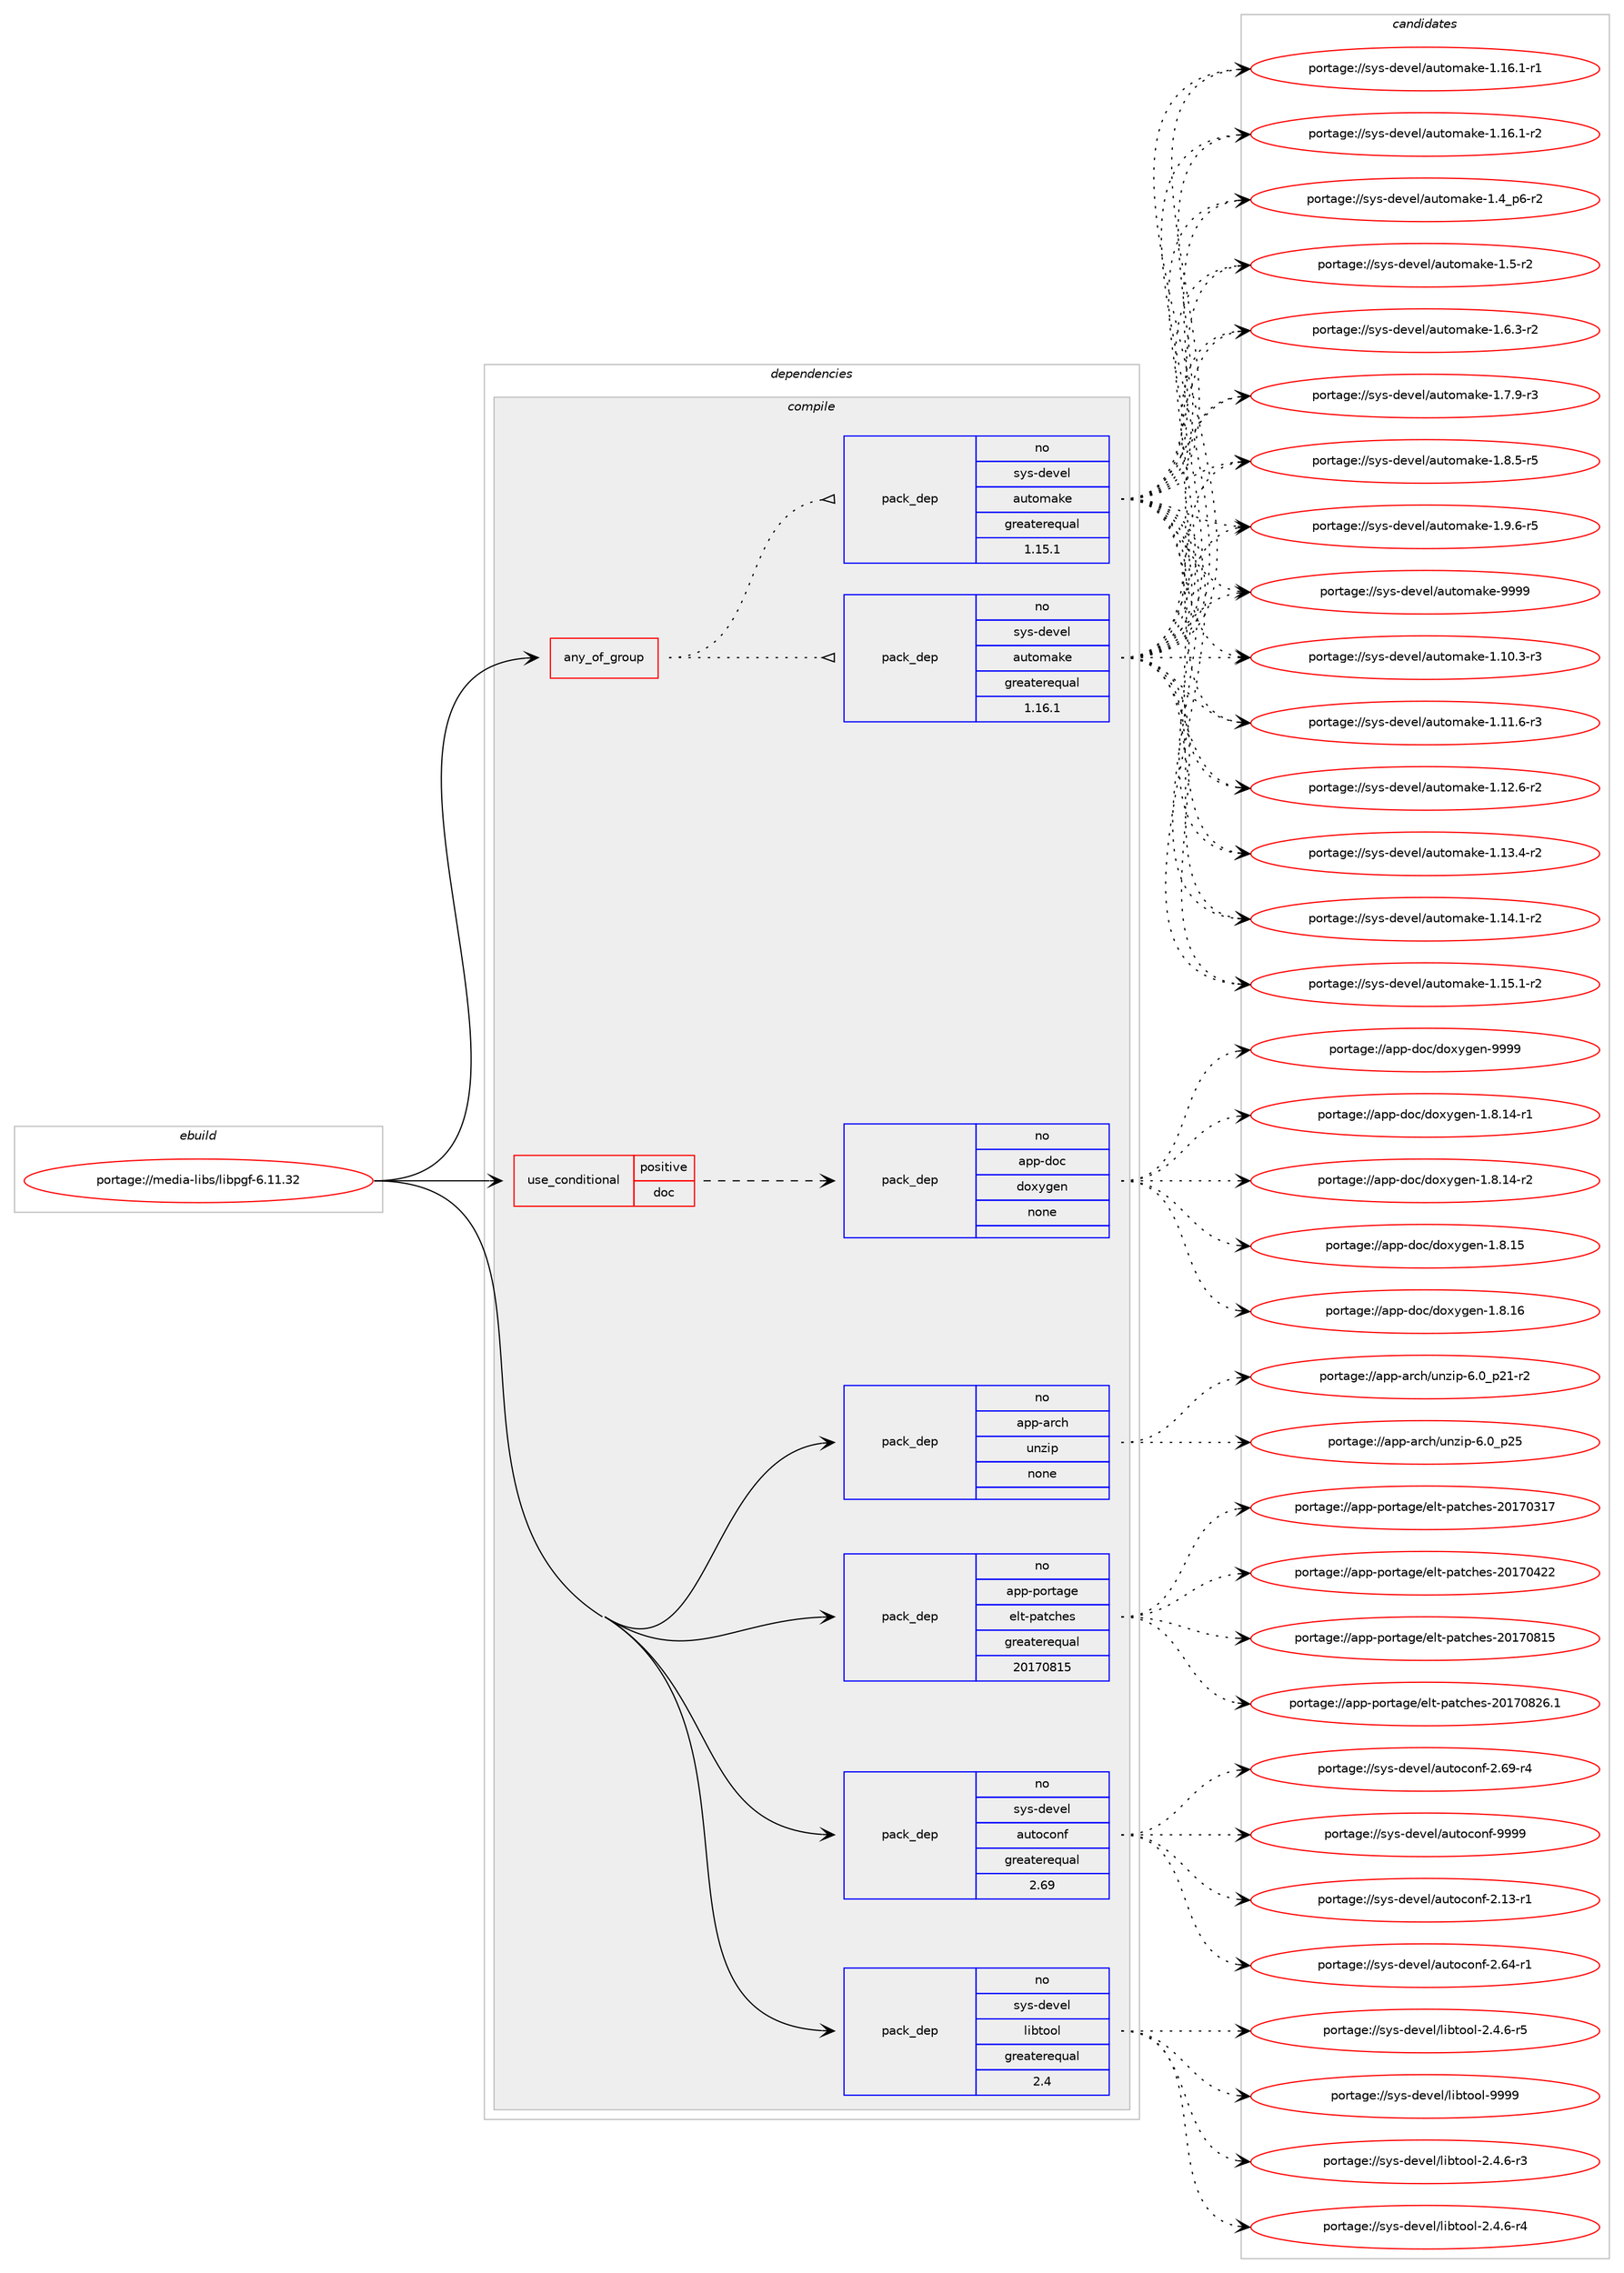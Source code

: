 digraph prolog {

# *************
# Graph options
# *************

newrank=true;
concentrate=true;
compound=true;
graph [rankdir=LR,fontname=Helvetica,fontsize=10,ranksep=1.5];#, ranksep=2.5, nodesep=0.2];
edge  [arrowhead=vee];
node  [fontname=Helvetica,fontsize=10];

# **********
# The ebuild
# **********

subgraph cluster_leftcol {
color=gray;
rank=same;
label=<<i>ebuild</i>>;
id [label="portage://media-libs/libpgf-6.11.32", color=red, width=4, href="../media-libs/libpgf-6.11.32.svg"];
}

# ****************
# The dependencies
# ****************

subgraph cluster_midcol {
color=gray;
label=<<i>dependencies</i>>;
subgraph cluster_compile {
fillcolor="#eeeeee";
style=filled;
label=<<i>compile</i>>;
subgraph any5108 {
dependency321238 [label=<<TABLE BORDER="0" CELLBORDER="1" CELLSPACING="0" CELLPADDING="4"><TR><TD CELLPADDING="10">any_of_group</TD></TR></TABLE>>, shape=none, color=red];subgraph pack235816 {
dependency321239 [label=<<TABLE BORDER="0" CELLBORDER="1" CELLSPACING="0" CELLPADDING="4" WIDTH="220"><TR><TD ROWSPAN="6" CELLPADDING="30">pack_dep</TD></TR><TR><TD WIDTH="110">no</TD></TR><TR><TD>sys-devel</TD></TR><TR><TD>automake</TD></TR><TR><TD>greaterequal</TD></TR><TR><TD>1.16.1</TD></TR></TABLE>>, shape=none, color=blue];
}
dependency321238:e -> dependency321239:w [weight=20,style="dotted",arrowhead="oinv"];
subgraph pack235817 {
dependency321240 [label=<<TABLE BORDER="0" CELLBORDER="1" CELLSPACING="0" CELLPADDING="4" WIDTH="220"><TR><TD ROWSPAN="6" CELLPADDING="30">pack_dep</TD></TR><TR><TD WIDTH="110">no</TD></TR><TR><TD>sys-devel</TD></TR><TR><TD>automake</TD></TR><TR><TD>greaterequal</TD></TR><TR><TD>1.15.1</TD></TR></TABLE>>, shape=none, color=blue];
}
dependency321238:e -> dependency321240:w [weight=20,style="dotted",arrowhead="oinv"];
}
id:e -> dependency321238:w [weight=20,style="solid",arrowhead="vee"];
subgraph cond80186 {
dependency321241 [label=<<TABLE BORDER="0" CELLBORDER="1" CELLSPACING="0" CELLPADDING="4"><TR><TD ROWSPAN="3" CELLPADDING="10">use_conditional</TD></TR><TR><TD>positive</TD></TR><TR><TD>doc</TD></TR></TABLE>>, shape=none, color=red];
subgraph pack235818 {
dependency321242 [label=<<TABLE BORDER="0" CELLBORDER="1" CELLSPACING="0" CELLPADDING="4" WIDTH="220"><TR><TD ROWSPAN="6" CELLPADDING="30">pack_dep</TD></TR><TR><TD WIDTH="110">no</TD></TR><TR><TD>app-doc</TD></TR><TR><TD>doxygen</TD></TR><TR><TD>none</TD></TR><TR><TD></TD></TR></TABLE>>, shape=none, color=blue];
}
dependency321241:e -> dependency321242:w [weight=20,style="dashed",arrowhead="vee"];
}
id:e -> dependency321241:w [weight=20,style="solid",arrowhead="vee"];
subgraph pack235819 {
dependency321243 [label=<<TABLE BORDER="0" CELLBORDER="1" CELLSPACING="0" CELLPADDING="4" WIDTH="220"><TR><TD ROWSPAN="6" CELLPADDING="30">pack_dep</TD></TR><TR><TD WIDTH="110">no</TD></TR><TR><TD>app-arch</TD></TR><TR><TD>unzip</TD></TR><TR><TD>none</TD></TR><TR><TD></TD></TR></TABLE>>, shape=none, color=blue];
}
id:e -> dependency321243:w [weight=20,style="solid",arrowhead="vee"];
subgraph pack235820 {
dependency321244 [label=<<TABLE BORDER="0" CELLBORDER="1" CELLSPACING="0" CELLPADDING="4" WIDTH="220"><TR><TD ROWSPAN="6" CELLPADDING="30">pack_dep</TD></TR><TR><TD WIDTH="110">no</TD></TR><TR><TD>app-portage</TD></TR><TR><TD>elt-patches</TD></TR><TR><TD>greaterequal</TD></TR><TR><TD>20170815</TD></TR></TABLE>>, shape=none, color=blue];
}
id:e -> dependency321244:w [weight=20,style="solid",arrowhead="vee"];
subgraph pack235821 {
dependency321245 [label=<<TABLE BORDER="0" CELLBORDER="1" CELLSPACING="0" CELLPADDING="4" WIDTH="220"><TR><TD ROWSPAN="6" CELLPADDING="30">pack_dep</TD></TR><TR><TD WIDTH="110">no</TD></TR><TR><TD>sys-devel</TD></TR><TR><TD>autoconf</TD></TR><TR><TD>greaterequal</TD></TR><TR><TD>2.69</TD></TR></TABLE>>, shape=none, color=blue];
}
id:e -> dependency321245:w [weight=20,style="solid",arrowhead="vee"];
subgraph pack235822 {
dependency321246 [label=<<TABLE BORDER="0" CELLBORDER="1" CELLSPACING="0" CELLPADDING="4" WIDTH="220"><TR><TD ROWSPAN="6" CELLPADDING="30">pack_dep</TD></TR><TR><TD WIDTH="110">no</TD></TR><TR><TD>sys-devel</TD></TR><TR><TD>libtool</TD></TR><TR><TD>greaterequal</TD></TR><TR><TD>2.4</TD></TR></TABLE>>, shape=none, color=blue];
}
id:e -> dependency321246:w [weight=20,style="solid",arrowhead="vee"];
}
subgraph cluster_compileandrun {
fillcolor="#eeeeee";
style=filled;
label=<<i>compile and run</i>>;
}
subgraph cluster_run {
fillcolor="#eeeeee";
style=filled;
label=<<i>run</i>>;
}
}

# **************
# The candidates
# **************

subgraph cluster_choices {
rank=same;
color=gray;
label=<<i>candidates</i>>;

subgraph choice235816 {
color=black;
nodesep=1;
choiceportage11512111545100101118101108479711711611110997107101454946494846514511451 [label="portage://sys-devel/automake-1.10.3-r3", color=red, width=4,href="../sys-devel/automake-1.10.3-r3.svg"];
choiceportage11512111545100101118101108479711711611110997107101454946494946544511451 [label="portage://sys-devel/automake-1.11.6-r3", color=red, width=4,href="../sys-devel/automake-1.11.6-r3.svg"];
choiceportage11512111545100101118101108479711711611110997107101454946495046544511450 [label="portage://sys-devel/automake-1.12.6-r2", color=red, width=4,href="../sys-devel/automake-1.12.6-r2.svg"];
choiceportage11512111545100101118101108479711711611110997107101454946495146524511450 [label="portage://sys-devel/automake-1.13.4-r2", color=red, width=4,href="../sys-devel/automake-1.13.4-r2.svg"];
choiceportage11512111545100101118101108479711711611110997107101454946495246494511450 [label="portage://sys-devel/automake-1.14.1-r2", color=red, width=4,href="../sys-devel/automake-1.14.1-r2.svg"];
choiceportage11512111545100101118101108479711711611110997107101454946495346494511450 [label="portage://sys-devel/automake-1.15.1-r2", color=red, width=4,href="../sys-devel/automake-1.15.1-r2.svg"];
choiceportage11512111545100101118101108479711711611110997107101454946495446494511449 [label="portage://sys-devel/automake-1.16.1-r1", color=red, width=4,href="../sys-devel/automake-1.16.1-r1.svg"];
choiceportage11512111545100101118101108479711711611110997107101454946495446494511450 [label="portage://sys-devel/automake-1.16.1-r2", color=red, width=4,href="../sys-devel/automake-1.16.1-r2.svg"];
choiceportage115121115451001011181011084797117116111109971071014549465295112544511450 [label="portage://sys-devel/automake-1.4_p6-r2", color=red, width=4,href="../sys-devel/automake-1.4_p6-r2.svg"];
choiceportage11512111545100101118101108479711711611110997107101454946534511450 [label="portage://sys-devel/automake-1.5-r2", color=red, width=4,href="../sys-devel/automake-1.5-r2.svg"];
choiceportage115121115451001011181011084797117116111109971071014549465446514511450 [label="portage://sys-devel/automake-1.6.3-r2", color=red, width=4,href="../sys-devel/automake-1.6.3-r2.svg"];
choiceportage115121115451001011181011084797117116111109971071014549465546574511451 [label="portage://sys-devel/automake-1.7.9-r3", color=red, width=4,href="../sys-devel/automake-1.7.9-r3.svg"];
choiceportage115121115451001011181011084797117116111109971071014549465646534511453 [label="portage://sys-devel/automake-1.8.5-r5", color=red, width=4,href="../sys-devel/automake-1.8.5-r5.svg"];
choiceportage115121115451001011181011084797117116111109971071014549465746544511453 [label="portage://sys-devel/automake-1.9.6-r5", color=red, width=4,href="../sys-devel/automake-1.9.6-r5.svg"];
choiceportage115121115451001011181011084797117116111109971071014557575757 [label="portage://sys-devel/automake-9999", color=red, width=4,href="../sys-devel/automake-9999.svg"];
dependency321239:e -> choiceportage11512111545100101118101108479711711611110997107101454946494846514511451:w [style=dotted,weight="100"];
dependency321239:e -> choiceportage11512111545100101118101108479711711611110997107101454946494946544511451:w [style=dotted,weight="100"];
dependency321239:e -> choiceportage11512111545100101118101108479711711611110997107101454946495046544511450:w [style=dotted,weight="100"];
dependency321239:e -> choiceportage11512111545100101118101108479711711611110997107101454946495146524511450:w [style=dotted,weight="100"];
dependency321239:e -> choiceportage11512111545100101118101108479711711611110997107101454946495246494511450:w [style=dotted,weight="100"];
dependency321239:e -> choiceportage11512111545100101118101108479711711611110997107101454946495346494511450:w [style=dotted,weight="100"];
dependency321239:e -> choiceportage11512111545100101118101108479711711611110997107101454946495446494511449:w [style=dotted,weight="100"];
dependency321239:e -> choiceportage11512111545100101118101108479711711611110997107101454946495446494511450:w [style=dotted,weight="100"];
dependency321239:e -> choiceportage115121115451001011181011084797117116111109971071014549465295112544511450:w [style=dotted,weight="100"];
dependency321239:e -> choiceportage11512111545100101118101108479711711611110997107101454946534511450:w [style=dotted,weight="100"];
dependency321239:e -> choiceportage115121115451001011181011084797117116111109971071014549465446514511450:w [style=dotted,weight="100"];
dependency321239:e -> choiceportage115121115451001011181011084797117116111109971071014549465546574511451:w [style=dotted,weight="100"];
dependency321239:e -> choiceportage115121115451001011181011084797117116111109971071014549465646534511453:w [style=dotted,weight="100"];
dependency321239:e -> choiceportage115121115451001011181011084797117116111109971071014549465746544511453:w [style=dotted,weight="100"];
dependency321239:e -> choiceportage115121115451001011181011084797117116111109971071014557575757:w [style=dotted,weight="100"];
}
subgraph choice235817 {
color=black;
nodesep=1;
choiceportage11512111545100101118101108479711711611110997107101454946494846514511451 [label="portage://sys-devel/automake-1.10.3-r3", color=red, width=4,href="../sys-devel/automake-1.10.3-r3.svg"];
choiceportage11512111545100101118101108479711711611110997107101454946494946544511451 [label="portage://sys-devel/automake-1.11.6-r3", color=red, width=4,href="../sys-devel/automake-1.11.6-r3.svg"];
choiceportage11512111545100101118101108479711711611110997107101454946495046544511450 [label="portage://sys-devel/automake-1.12.6-r2", color=red, width=4,href="../sys-devel/automake-1.12.6-r2.svg"];
choiceportage11512111545100101118101108479711711611110997107101454946495146524511450 [label="portage://sys-devel/automake-1.13.4-r2", color=red, width=4,href="../sys-devel/automake-1.13.4-r2.svg"];
choiceportage11512111545100101118101108479711711611110997107101454946495246494511450 [label="portage://sys-devel/automake-1.14.1-r2", color=red, width=4,href="../sys-devel/automake-1.14.1-r2.svg"];
choiceportage11512111545100101118101108479711711611110997107101454946495346494511450 [label="portage://sys-devel/automake-1.15.1-r2", color=red, width=4,href="../sys-devel/automake-1.15.1-r2.svg"];
choiceportage11512111545100101118101108479711711611110997107101454946495446494511449 [label="portage://sys-devel/automake-1.16.1-r1", color=red, width=4,href="../sys-devel/automake-1.16.1-r1.svg"];
choiceportage11512111545100101118101108479711711611110997107101454946495446494511450 [label="portage://sys-devel/automake-1.16.1-r2", color=red, width=4,href="../sys-devel/automake-1.16.1-r2.svg"];
choiceportage115121115451001011181011084797117116111109971071014549465295112544511450 [label="portage://sys-devel/automake-1.4_p6-r2", color=red, width=4,href="../sys-devel/automake-1.4_p6-r2.svg"];
choiceportage11512111545100101118101108479711711611110997107101454946534511450 [label="portage://sys-devel/automake-1.5-r2", color=red, width=4,href="../sys-devel/automake-1.5-r2.svg"];
choiceportage115121115451001011181011084797117116111109971071014549465446514511450 [label="portage://sys-devel/automake-1.6.3-r2", color=red, width=4,href="../sys-devel/automake-1.6.3-r2.svg"];
choiceportage115121115451001011181011084797117116111109971071014549465546574511451 [label="portage://sys-devel/automake-1.7.9-r3", color=red, width=4,href="../sys-devel/automake-1.7.9-r3.svg"];
choiceportage115121115451001011181011084797117116111109971071014549465646534511453 [label="portage://sys-devel/automake-1.8.5-r5", color=red, width=4,href="../sys-devel/automake-1.8.5-r5.svg"];
choiceportage115121115451001011181011084797117116111109971071014549465746544511453 [label="portage://sys-devel/automake-1.9.6-r5", color=red, width=4,href="../sys-devel/automake-1.9.6-r5.svg"];
choiceportage115121115451001011181011084797117116111109971071014557575757 [label="portage://sys-devel/automake-9999", color=red, width=4,href="../sys-devel/automake-9999.svg"];
dependency321240:e -> choiceportage11512111545100101118101108479711711611110997107101454946494846514511451:w [style=dotted,weight="100"];
dependency321240:e -> choiceportage11512111545100101118101108479711711611110997107101454946494946544511451:w [style=dotted,weight="100"];
dependency321240:e -> choiceportage11512111545100101118101108479711711611110997107101454946495046544511450:w [style=dotted,weight="100"];
dependency321240:e -> choiceportage11512111545100101118101108479711711611110997107101454946495146524511450:w [style=dotted,weight="100"];
dependency321240:e -> choiceportage11512111545100101118101108479711711611110997107101454946495246494511450:w [style=dotted,weight="100"];
dependency321240:e -> choiceportage11512111545100101118101108479711711611110997107101454946495346494511450:w [style=dotted,weight="100"];
dependency321240:e -> choiceportage11512111545100101118101108479711711611110997107101454946495446494511449:w [style=dotted,weight="100"];
dependency321240:e -> choiceportage11512111545100101118101108479711711611110997107101454946495446494511450:w [style=dotted,weight="100"];
dependency321240:e -> choiceportage115121115451001011181011084797117116111109971071014549465295112544511450:w [style=dotted,weight="100"];
dependency321240:e -> choiceportage11512111545100101118101108479711711611110997107101454946534511450:w [style=dotted,weight="100"];
dependency321240:e -> choiceportage115121115451001011181011084797117116111109971071014549465446514511450:w [style=dotted,weight="100"];
dependency321240:e -> choiceportage115121115451001011181011084797117116111109971071014549465546574511451:w [style=dotted,weight="100"];
dependency321240:e -> choiceportage115121115451001011181011084797117116111109971071014549465646534511453:w [style=dotted,weight="100"];
dependency321240:e -> choiceportage115121115451001011181011084797117116111109971071014549465746544511453:w [style=dotted,weight="100"];
dependency321240:e -> choiceportage115121115451001011181011084797117116111109971071014557575757:w [style=dotted,weight="100"];
}
subgraph choice235818 {
color=black;
nodesep=1;
choiceportage97112112451001119947100111120121103101110454946564649524511449 [label="portage://app-doc/doxygen-1.8.14-r1", color=red, width=4,href="../app-doc/doxygen-1.8.14-r1.svg"];
choiceportage97112112451001119947100111120121103101110454946564649524511450 [label="portage://app-doc/doxygen-1.8.14-r2", color=red, width=4,href="../app-doc/doxygen-1.8.14-r2.svg"];
choiceportage9711211245100111994710011112012110310111045494656464953 [label="portage://app-doc/doxygen-1.8.15", color=red, width=4,href="../app-doc/doxygen-1.8.15.svg"];
choiceportage9711211245100111994710011112012110310111045494656464954 [label="portage://app-doc/doxygen-1.8.16", color=red, width=4,href="../app-doc/doxygen-1.8.16.svg"];
choiceportage971121124510011199471001111201211031011104557575757 [label="portage://app-doc/doxygen-9999", color=red, width=4,href="../app-doc/doxygen-9999.svg"];
dependency321242:e -> choiceportage97112112451001119947100111120121103101110454946564649524511449:w [style=dotted,weight="100"];
dependency321242:e -> choiceportage97112112451001119947100111120121103101110454946564649524511450:w [style=dotted,weight="100"];
dependency321242:e -> choiceportage9711211245100111994710011112012110310111045494656464953:w [style=dotted,weight="100"];
dependency321242:e -> choiceportage9711211245100111994710011112012110310111045494656464954:w [style=dotted,weight="100"];
dependency321242:e -> choiceportage971121124510011199471001111201211031011104557575757:w [style=dotted,weight="100"];
}
subgraph choice235819 {
color=black;
nodesep=1;
choiceportage9711211245971149910447117110122105112455446489511250494511450 [label="portage://app-arch/unzip-6.0_p21-r2", color=red, width=4,href="../app-arch/unzip-6.0_p21-r2.svg"];
choiceportage971121124597114991044711711012210511245544648951125053 [label="portage://app-arch/unzip-6.0_p25", color=red, width=4,href="../app-arch/unzip-6.0_p25.svg"];
dependency321243:e -> choiceportage9711211245971149910447117110122105112455446489511250494511450:w [style=dotted,weight="100"];
dependency321243:e -> choiceportage971121124597114991044711711012210511245544648951125053:w [style=dotted,weight="100"];
}
subgraph choice235820 {
color=black;
nodesep=1;
choiceportage97112112451121111141169710310147101108116451129711699104101115455048495548514955 [label="portage://app-portage/elt-patches-20170317", color=red, width=4,href="../app-portage/elt-patches-20170317.svg"];
choiceportage97112112451121111141169710310147101108116451129711699104101115455048495548525050 [label="portage://app-portage/elt-patches-20170422", color=red, width=4,href="../app-portage/elt-patches-20170422.svg"];
choiceportage97112112451121111141169710310147101108116451129711699104101115455048495548564953 [label="portage://app-portage/elt-patches-20170815", color=red, width=4,href="../app-portage/elt-patches-20170815.svg"];
choiceportage971121124511211111411697103101471011081164511297116991041011154550484955485650544649 [label="portage://app-portage/elt-patches-20170826.1", color=red, width=4,href="../app-portage/elt-patches-20170826.1.svg"];
dependency321244:e -> choiceportage97112112451121111141169710310147101108116451129711699104101115455048495548514955:w [style=dotted,weight="100"];
dependency321244:e -> choiceportage97112112451121111141169710310147101108116451129711699104101115455048495548525050:w [style=dotted,weight="100"];
dependency321244:e -> choiceportage97112112451121111141169710310147101108116451129711699104101115455048495548564953:w [style=dotted,weight="100"];
dependency321244:e -> choiceportage971121124511211111411697103101471011081164511297116991041011154550484955485650544649:w [style=dotted,weight="100"];
}
subgraph choice235821 {
color=black;
nodesep=1;
choiceportage1151211154510010111810110847971171161119911111010245504649514511449 [label="portage://sys-devel/autoconf-2.13-r1", color=red, width=4,href="../sys-devel/autoconf-2.13-r1.svg"];
choiceportage1151211154510010111810110847971171161119911111010245504654524511449 [label="portage://sys-devel/autoconf-2.64-r1", color=red, width=4,href="../sys-devel/autoconf-2.64-r1.svg"];
choiceportage1151211154510010111810110847971171161119911111010245504654574511452 [label="portage://sys-devel/autoconf-2.69-r4", color=red, width=4,href="../sys-devel/autoconf-2.69-r4.svg"];
choiceportage115121115451001011181011084797117116111991111101024557575757 [label="portage://sys-devel/autoconf-9999", color=red, width=4,href="../sys-devel/autoconf-9999.svg"];
dependency321245:e -> choiceportage1151211154510010111810110847971171161119911111010245504649514511449:w [style=dotted,weight="100"];
dependency321245:e -> choiceportage1151211154510010111810110847971171161119911111010245504654524511449:w [style=dotted,weight="100"];
dependency321245:e -> choiceportage1151211154510010111810110847971171161119911111010245504654574511452:w [style=dotted,weight="100"];
dependency321245:e -> choiceportage115121115451001011181011084797117116111991111101024557575757:w [style=dotted,weight="100"];
}
subgraph choice235822 {
color=black;
nodesep=1;
choiceportage1151211154510010111810110847108105981161111111084550465246544511451 [label="portage://sys-devel/libtool-2.4.6-r3", color=red, width=4,href="../sys-devel/libtool-2.4.6-r3.svg"];
choiceportage1151211154510010111810110847108105981161111111084550465246544511452 [label="portage://sys-devel/libtool-2.4.6-r4", color=red, width=4,href="../sys-devel/libtool-2.4.6-r4.svg"];
choiceportage1151211154510010111810110847108105981161111111084550465246544511453 [label="portage://sys-devel/libtool-2.4.6-r5", color=red, width=4,href="../sys-devel/libtool-2.4.6-r5.svg"];
choiceportage1151211154510010111810110847108105981161111111084557575757 [label="portage://sys-devel/libtool-9999", color=red, width=4,href="../sys-devel/libtool-9999.svg"];
dependency321246:e -> choiceportage1151211154510010111810110847108105981161111111084550465246544511451:w [style=dotted,weight="100"];
dependency321246:e -> choiceportage1151211154510010111810110847108105981161111111084550465246544511452:w [style=dotted,weight="100"];
dependency321246:e -> choiceportage1151211154510010111810110847108105981161111111084550465246544511453:w [style=dotted,weight="100"];
dependency321246:e -> choiceportage1151211154510010111810110847108105981161111111084557575757:w [style=dotted,weight="100"];
}
}

}
